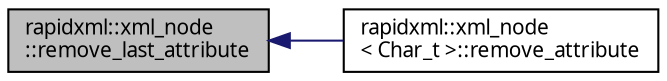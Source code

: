 digraph "rapidxml::xml_node::remove_last_attribute"
{
 // INTERACTIVE_SVG=YES
  edge [fontname="Verdana",fontsize="10",labelfontname="Verdana",labelfontsize="10"];
  node [fontname="Verdana",fontsize="10",shape=record];
  rankdir="LR";
  Node1 [label="rapidxml::xml_node\l::remove_last_attribute",height=0.2,width=0.4,color="black", fillcolor="grey75", style="filled", fontcolor="black"];
  Node1 -> Node2 [dir="back",color="midnightblue",fontsize="10",style="solid",fontname="Verdana"];
  Node2 [label="rapidxml::xml_node\l\< Char_t \>::remove_attribute",height=0.2,width=0.4,color="black", fillcolor="white", style="filled",URL="$a00155.html#a6f97b1b4f46a94a4587915df3c0c6b57"];
}

